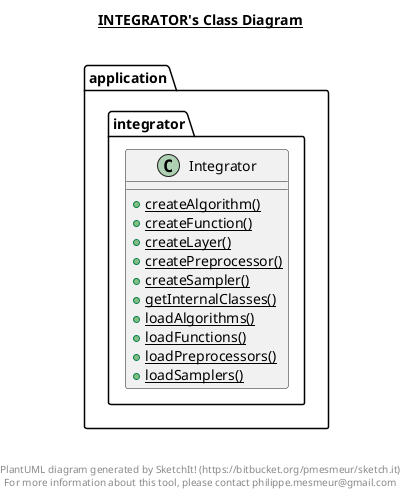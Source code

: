 @startuml

title __INTEGRATOR's Class Diagram__\n

  namespace application {
    namespace integrator {
      class application.integrator.Integrator {
          {static} + createAlgorithm()
          {static} + createFunction()
          {static} + createLayer()
          {static} + createPreprocessor()
          {static} + createSampler()
          {static} + getInternalClasses()
          {static} + loadAlgorithms()
          {static} + loadFunctions()
          {static} + loadPreprocessors()
          {static} + loadSamplers()
      }
    }
  }
  



right footer


PlantUML diagram generated by SketchIt! (https://bitbucket.org/pmesmeur/sketch.it)
For more information about this tool, please contact philippe.mesmeur@gmail.com
endfooter

@enduml
